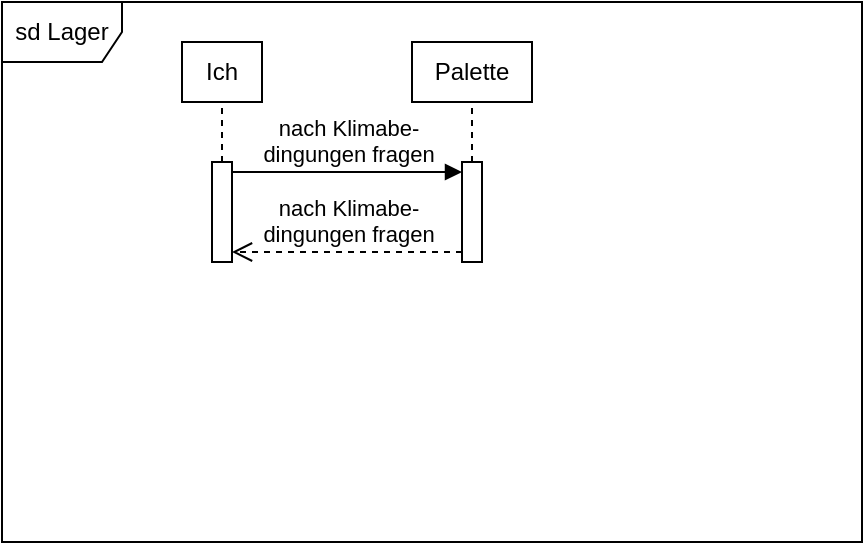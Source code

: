 <mxfile version="22.1.2" type="device">
  <diagram name="Page-1" id="SaTEGbs1m5mJN6aaeeAi">
    <mxGraphModel dx="461" dy="497" grid="1" gridSize="10" guides="1" tooltips="1" connect="1" arrows="1" fold="1" page="1" pageScale="1" pageWidth="827" pageHeight="1169" math="0" shadow="0">
      <root>
        <mxCell id="0" />
        <mxCell id="1" parent="0" />
        <mxCell id="s4k6OT8H9g1iacchqTic-1" value="sd Lager" style="shape=umlFrame;whiteSpace=wrap;html=1;pointerEvents=0;width=60;height=30;" vertex="1" parent="1">
          <mxGeometry x="20" y="20" width="430" height="270" as="geometry" />
        </mxCell>
        <mxCell id="s4k6OT8H9g1iacchqTic-2" value="Ich" style="html=1;whiteSpace=wrap;" vertex="1" parent="1">
          <mxGeometry x="110" y="40" width="40" height="30" as="geometry" />
        </mxCell>
        <mxCell id="s4k6OT8H9g1iacchqTic-3" value="Palette" style="html=1;whiteSpace=wrap;" vertex="1" parent="1">
          <mxGeometry x="225" y="40" width="60" height="30" as="geometry" />
        </mxCell>
        <mxCell id="s4k6OT8H9g1iacchqTic-4" value="" style="html=1;points=[[0,0,0,0,5],[0,1,0,0,-5],[1,0,0,0,5],[1,1,0,0,-5]];perimeter=orthogonalPerimeter;outlineConnect=0;targetShapes=umlLifeline;portConstraint=eastwest;newEdgeStyle={&quot;curved&quot;:0,&quot;rounded&quot;:0};" vertex="1" parent="1">
          <mxGeometry x="250" y="100" width="10" height="50" as="geometry" />
        </mxCell>
        <mxCell id="s4k6OT8H9g1iacchqTic-5" value="nach Klimabe-&lt;br&gt;dingungen fragen" style="html=1;verticalAlign=bottom;endArrow=block;curved=0;rounded=0;entryX=0;entryY=0;entryDx=0;entryDy=5;exitX=1;exitY=0;exitDx=0;exitDy=5;exitPerimeter=0;" edge="1" target="s4k6OT8H9g1iacchqTic-4" parent="1" source="s4k6OT8H9g1iacchqTic-7">
          <mxGeometry relative="1" as="geometry">
            <mxPoint x="170" y="105" as="sourcePoint" />
          </mxGeometry>
        </mxCell>
        <mxCell id="s4k6OT8H9g1iacchqTic-6" value="nach Klimabe-&lt;br&gt;dingungen fragen" style="html=1;verticalAlign=bottom;endArrow=open;dashed=1;endSize=8;curved=0;rounded=0;exitX=0;exitY=1;exitDx=0;exitDy=-5;" edge="1" source="s4k6OT8H9g1iacchqTic-4" parent="1" target="s4k6OT8H9g1iacchqTic-7">
          <mxGeometry relative="1" as="geometry">
            <mxPoint x="170" y="175" as="targetPoint" />
          </mxGeometry>
        </mxCell>
        <mxCell id="s4k6OT8H9g1iacchqTic-7" value="" style="html=1;points=[[0,0,0,0,5],[0,1,0,0,-5],[1,0,0,0,5],[1,1,0,0,-5]];perimeter=orthogonalPerimeter;outlineConnect=0;targetShapes=umlLifeline;portConstraint=eastwest;newEdgeStyle={&quot;curved&quot;:0,&quot;rounded&quot;:0};" vertex="1" parent="1">
          <mxGeometry x="125" y="100" width="10" height="50" as="geometry" />
        </mxCell>
        <mxCell id="s4k6OT8H9g1iacchqTic-8" style="edgeStyle=orthogonalEdgeStyle;rounded=0;orthogonalLoop=1;jettySize=auto;html=1;exitX=0.5;exitY=1;exitDx=0;exitDy=0;" edge="1" parent="1" source="s4k6OT8H9g1iacchqTic-2" target="s4k6OT8H9g1iacchqTic-2">
          <mxGeometry relative="1" as="geometry" />
        </mxCell>
        <mxCell id="s4k6OT8H9g1iacchqTic-9" value="" style="endArrow=none;dashed=1;html=1;rounded=0;" edge="1" parent="1" source="s4k6OT8H9g1iacchqTic-7" target="s4k6OT8H9g1iacchqTic-2">
          <mxGeometry width="50" height="50" relative="1" as="geometry">
            <mxPoint x="50" y="180" as="sourcePoint" />
            <mxPoint x="100" y="130" as="targetPoint" />
          </mxGeometry>
        </mxCell>
        <mxCell id="s4k6OT8H9g1iacchqTic-10" value="" style="endArrow=none;dashed=1;html=1;rounded=0;" edge="1" parent="1" source="s4k6OT8H9g1iacchqTic-4" target="s4k6OT8H9g1iacchqTic-3">
          <mxGeometry width="50" height="50" relative="1" as="geometry">
            <mxPoint x="190" y="270" as="sourcePoint" />
            <mxPoint x="240" y="220" as="targetPoint" />
          </mxGeometry>
        </mxCell>
      </root>
    </mxGraphModel>
  </diagram>
</mxfile>
